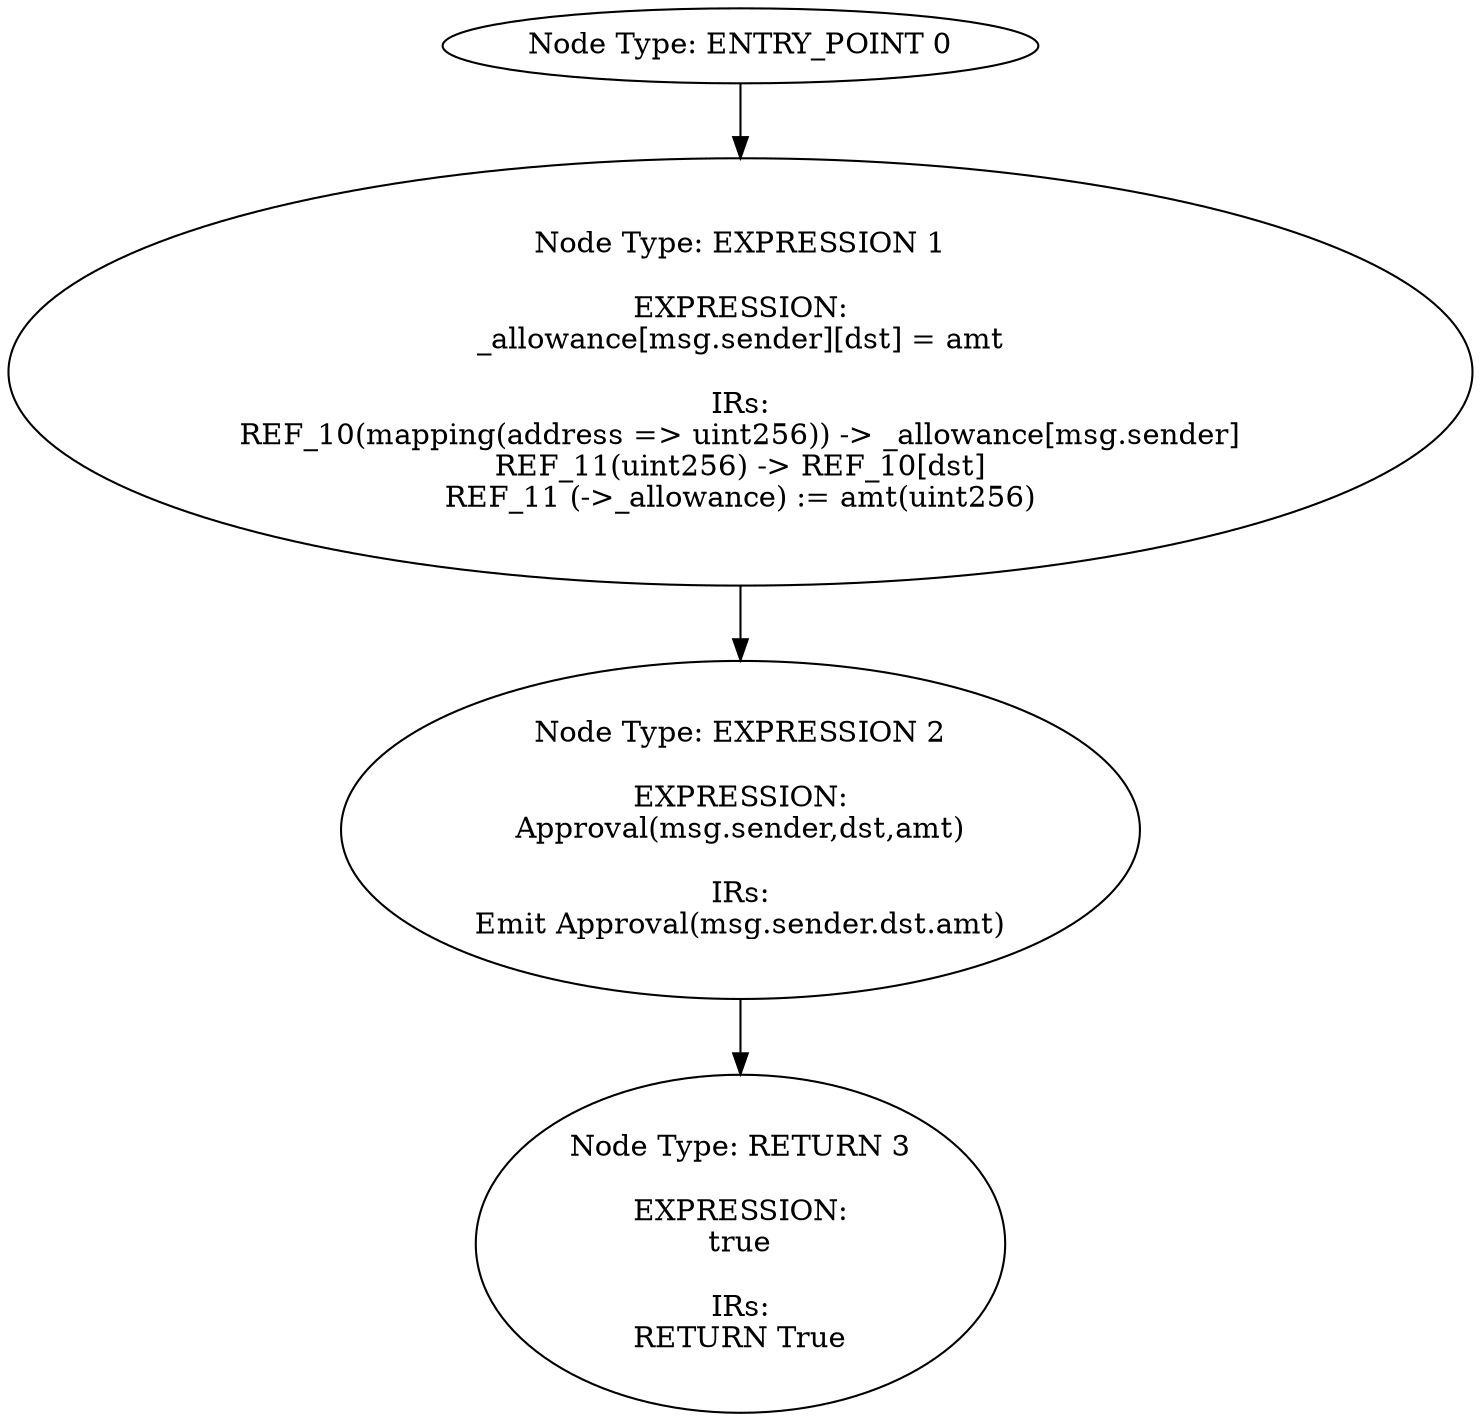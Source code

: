 digraph{
0[label="Node Type: ENTRY_POINT 0
"];
0->1;
1[label="Node Type: EXPRESSION 1

EXPRESSION:
_allowance[msg.sender][dst] = amt

IRs:
REF_10(mapping(address => uint256)) -> _allowance[msg.sender]
REF_11(uint256) -> REF_10[dst]
REF_11 (->_allowance) := amt(uint256)"];
1->2;
2[label="Node Type: EXPRESSION 2

EXPRESSION:
Approval(msg.sender,dst,amt)

IRs:
Emit Approval(msg.sender.dst.amt)"];
2->3;
3[label="Node Type: RETURN 3

EXPRESSION:
true

IRs:
RETURN True"];
}
